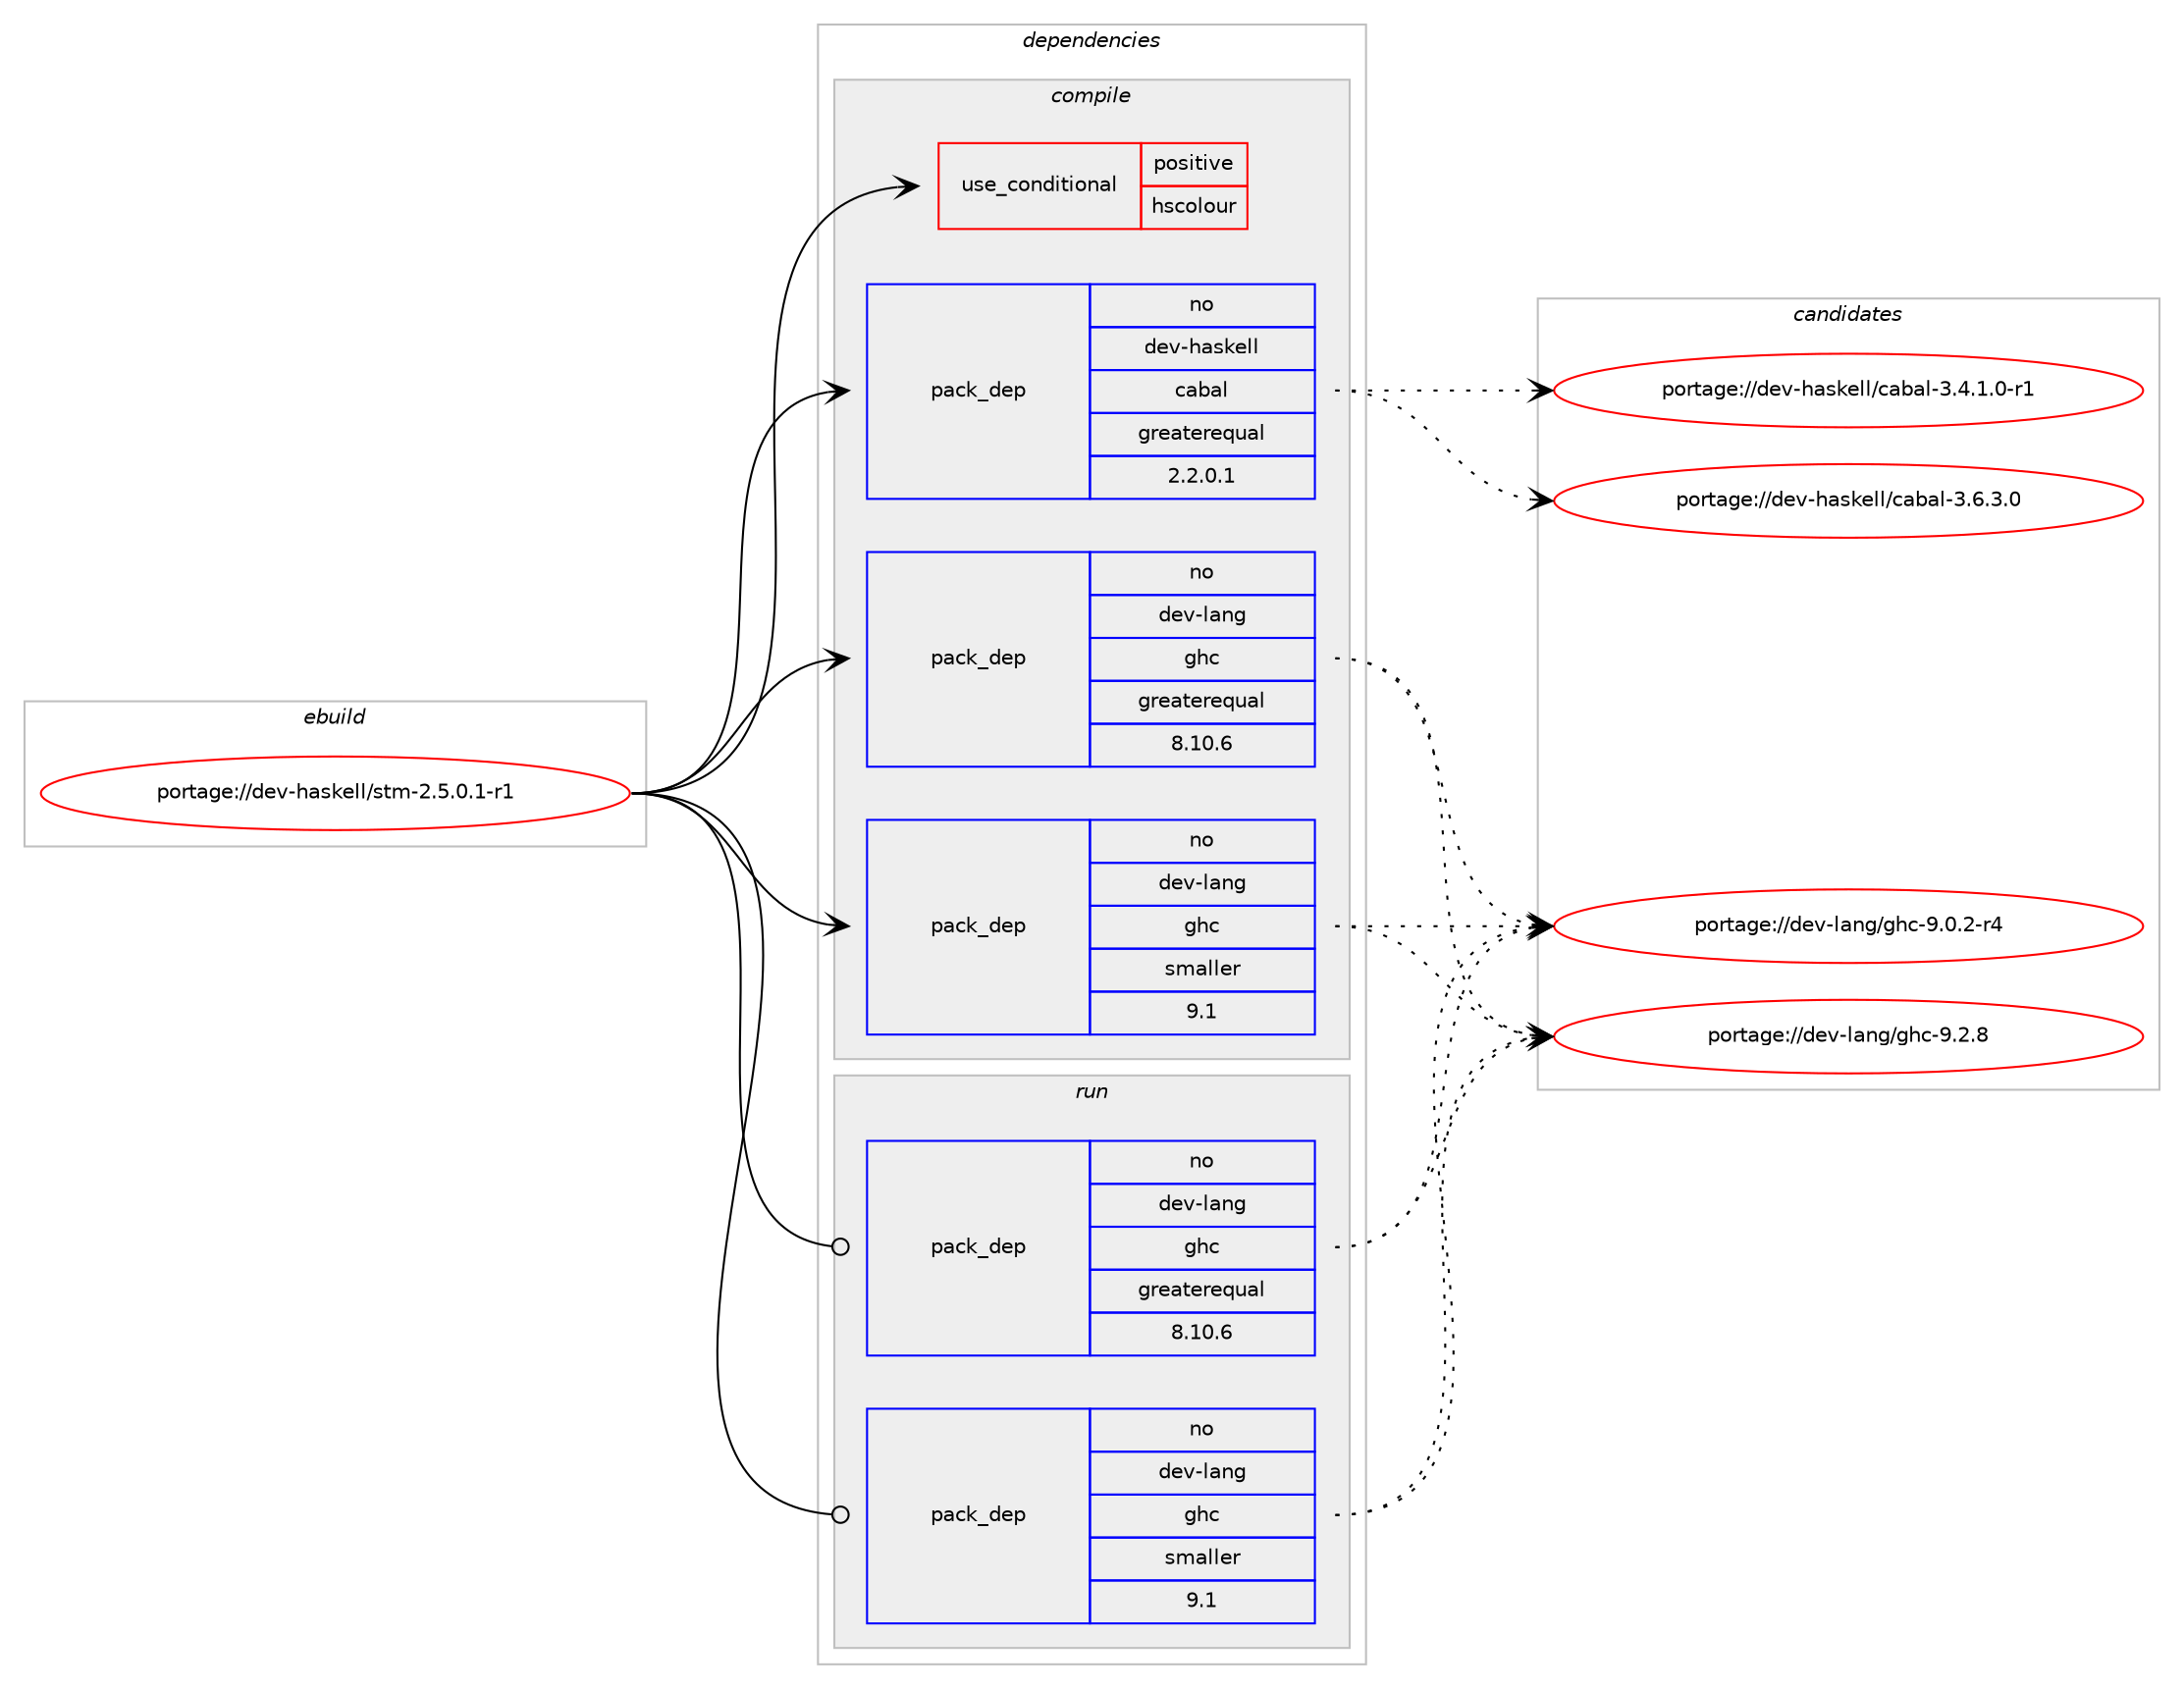 digraph prolog {

# *************
# Graph options
# *************

newrank=true;
concentrate=true;
compound=true;
graph [rankdir=LR,fontname=Helvetica,fontsize=10,ranksep=1.5];#, ranksep=2.5, nodesep=0.2];
edge  [arrowhead=vee];
node  [fontname=Helvetica,fontsize=10];

# **********
# The ebuild
# **********

subgraph cluster_leftcol {
color=gray;
rank=same;
label=<<i>ebuild</i>>;
id [label="portage://dev-haskell/stm-2.5.0.1-r1", color=red, width=4, href="../dev-haskell/stm-2.5.0.1-r1.svg"];
}

# ****************
# The dependencies
# ****************

subgraph cluster_midcol {
color=gray;
label=<<i>dependencies</i>>;
subgraph cluster_compile {
fillcolor="#eeeeee";
style=filled;
label=<<i>compile</i>>;
subgraph cond20447 {
dependency43702 [label=<<TABLE BORDER="0" CELLBORDER="1" CELLSPACING="0" CELLPADDING="4"><TR><TD ROWSPAN="3" CELLPADDING="10">use_conditional</TD></TR><TR><TD>positive</TD></TR><TR><TD>hscolour</TD></TR></TABLE>>, shape=none, color=red];
# *** BEGIN UNKNOWN DEPENDENCY TYPE (TODO) ***
# dependency43702 -> package_dependency(portage://dev-haskell/stm-2.5.0.1-r1,install,no,dev-haskell,hscolour,none,[,,],[],[])
# *** END UNKNOWN DEPENDENCY TYPE (TODO) ***

}
id:e -> dependency43702:w [weight=20,style="solid",arrowhead="vee"];
subgraph pack22272 {
dependency43703 [label=<<TABLE BORDER="0" CELLBORDER="1" CELLSPACING="0" CELLPADDING="4" WIDTH="220"><TR><TD ROWSPAN="6" CELLPADDING="30">pack_dep</TD></TR><TR><TD WIDTH="110">no</TD></TR><TR><TD>dev-haskell</TD></TR><TR><TD>cabal</TD></TR><TR><TD>greaterequal</TD></TR><TR><TD>2.2.0.1</TD></TR></TABLE>>, shape=none, color=blue];
}
id:e -> dependency43703:w [weight=20,style="solid",arrowhead="vee"];
subgraph pack22273 {
dependency43704 [label=<<TABLE BORDER="0" CELLBORDER="1" CELLSPACING="0" CELLPADDING="4" WIDTH="220"><TR><TD ROWSPAN="6" CELLPADDING="30">pack_dep</TD></TR><TR><TD WIDTH="110">no</TD></TR><TR><TD>dev-lang</TD></TR><TR><TD>ghc</TD></TR><TR><TD>greaterequal</TD></TR><TR><TD>8.10.6</TD></TR></TABLE>>, shape=none, color=blue];
}
id:e -> dependency43704:w [weight=20,style="solid",arrowhead="vee"];
subgraph pack22274 {
dependency43705 [label=<<TABLE BORDER="0" CELLBORDER="1" CELLSPACING="0" CELLPADDING="4" WIDTH="220"><TR><TD ROWSPAN="6" CELLPADDING="30">pack_dep</TD></TR><TR><TD WIDTH="110">no</TD></TR><TR><TD>dev-lang</TD></TR><TR><TD>ghc</TD></TR><TR><TD>smaller</TD></TR><TR><TD>9.1</TD></TR></TABLE>>, shape=none, color=blue];
}
id:e -> dependency43705:w [weight=20,style="solid",arrowhead="vee"];
}
subgraph cluster_compileandrun {
fillcolor="#eeeeee";
style=filled;
label=<<i>compile and run</i>>;
}
subgraph cluster_run {
fillcolor="#eeeeee";
style=filled;
label=<<i>run</i>>;
subgraph pack22275 {
dependency43706 [label=<<TABLE BORDER="0" CELLBORDER="1" CELLSPACING="0" CELLPADDING="4" WIDTH="220"><TR><TD ROWSPAN="6" CELLPADDING="30">pack_dep</TD></TR><TR><TD WIDTH="110">no</TD></TR><TR><TD>dev-lang</TD></TR><TR><TD>ghc</TD></TR><TR><TD>greaterequal</TD></TR><TR><TD>8.10.6</TD></TR></TABLE>>, shape=none, color=blue];
}
id:e -> dependency43706:w [weight=20,style="solid",arrowhead="odot"];
# *** BEGIN UNKNOWN DEPENDENCY TYPE (TODO) ***
# id -> package_dependency(portage://dev-haskell/stm-2.5.0.1-r1,run,no,dev-lang,ghc,none,[,,],any_same_slot,[use(optenable(profile),none)])
# *** END UNKNOWN DEPENDENCY TYPE (TODO) ***

subgraph pack22276 {
dependency43707 [label=<<TABLE BORDER="0" CELLBORDER="1" CELLSPACING="0" CELLPADDING="4" WIDTH="220"><TR><TD ROWSPAN="6" CELLPADDING="30">pack_dep</TD></TR><TR><TD WIDTH="110">no</TD></TR><TR><TD>dev-lang</TD></TR><TR><TD>ghc</TD></TR><TR><TD>smaller</TD></TR><TR><TD>9.1</TD></TR></TABLE>>, shape=none, color=blue];
}
id:e -> dependency43707:w [weight=20,style="solid",arrowhead="odot"];
}
}

# **************
# The candidates
# **************

subgraph cluster_choices {
rank=same;
color=gray;
label=<<i>candidates</i>>;

subgraph choice22272 {
color=black;
nodesep=1;
choice1001011184510497115107101108108479997989710845514652464946484511449 [label="portage://dev-haskell/cabal-3.4.1.0-r1", color=red, width=4,href="../dev-haskell/cabal-3.4.1.0-r1.svg"];
choice100101118451049711510710110810847999798971084551465446514648 [label="portage://dev-haskell/cabal-3.6.3.0", color=red, width=4,href="../dev-haskell/cabal-3.6.3.0.svg"];
dependency43703:e -> choice1001011184510497115107101108108479997989710845514652464946484511449:w [style=dotted,weight="100"];
dependency43703:e -> choice100101118451049711510710110810847999798971084551465446514648:w [style=dotted,weight="100"];
}
subgraph choice22273 {
color=black;
nodesep=1;
choice100101118451089711010347103104994557464846504511452 [label="portage://dev-lang/ghc-9.0.2-r4", color=red, width=4,href="../dev-lang/ghc-9.0.2-r4.svg"];
choice10010111845108971101034710310499455746504656 [label="portage://dev-lang/ghc-9.2.8", color=red, width=4,href="../dev-lang/ghc-9.2.8.svg"];
dependency43704:e -> choice100101118451089711010347103104994557464846504511452:w [style=dotted,weight="100"];
dependency43704:e -> choice10010111845108971101034710310499455746504656:w [style=dotted,weight="100"];
}
subgraph choice22274 {
color=black;
nodesep=1;
choice100101118451089711010347103104994557464846504511452 [label="portage://dev-lang/ghc-9.0.2-r4", color=red, width=4,href="../dev-lang/ghc-9.0.2-r4.svg"];
choice10010111845108971101034710310499455746504656 [label="portage://dev-lang/ghc-9.2.8", color=red, width=4,href="../dev-lang/ghc-9.2.8.svg"];
dependency43705:e -> choice100101118451089711010347103104994557464846504511452:w [style=dotted,weight="100"];
dependency43705:e -> choice10010111845108971101034710310499455746504656:w [style=dotted,weight="100"];
}
subgraph choice22275 {
color=black;
nodesep=1;
choice100101118451089711010347103104994557464846504511452 [label="portage://dev-lang/ghc-9.0.2-r4", color=red, width=4,href="../dev-lang/ghc-9.0.2-r4.svg"];
choice10010111845108971101034710310499455746504656 [label="portage://dev-lang/ghc-9.2.8", color=red, width=4,href="../dev-lang/ghc-9.2.8.svg"];
dependency43706:e -> choice100101118451089711010347103104994557464846504511452:w [style=dotted,weight="100"];
dependency43706:e -> choice10010111845108971101034710310499455746504656:w [style=dotted,weight="100"];
}
subgraph choice22276 {
color=black;
nodesep=1;
choice100101118451089711010347103104994557464846504511452 [label="portage://dev-lang/ghc-9.0.2-r4", color=red, width=4,href="../dev-lang/ghc-9.0.2-r4.svg"];
choice10010111845108971101034710310499455746504656 [label="portage://dev-lang/ghc-9.2.8", color=red, width=4,href="../dev-lang/ghc-9.2.8.svg"];
dependency43707:e -> choice100101118451089711010347103104994557464846504511452:w [style=dotted,weight="100"];
dependency43707:e -> choice10010111845108971101034710310499455746504656:w [style=dotted,weight="100"];
}
}

}
